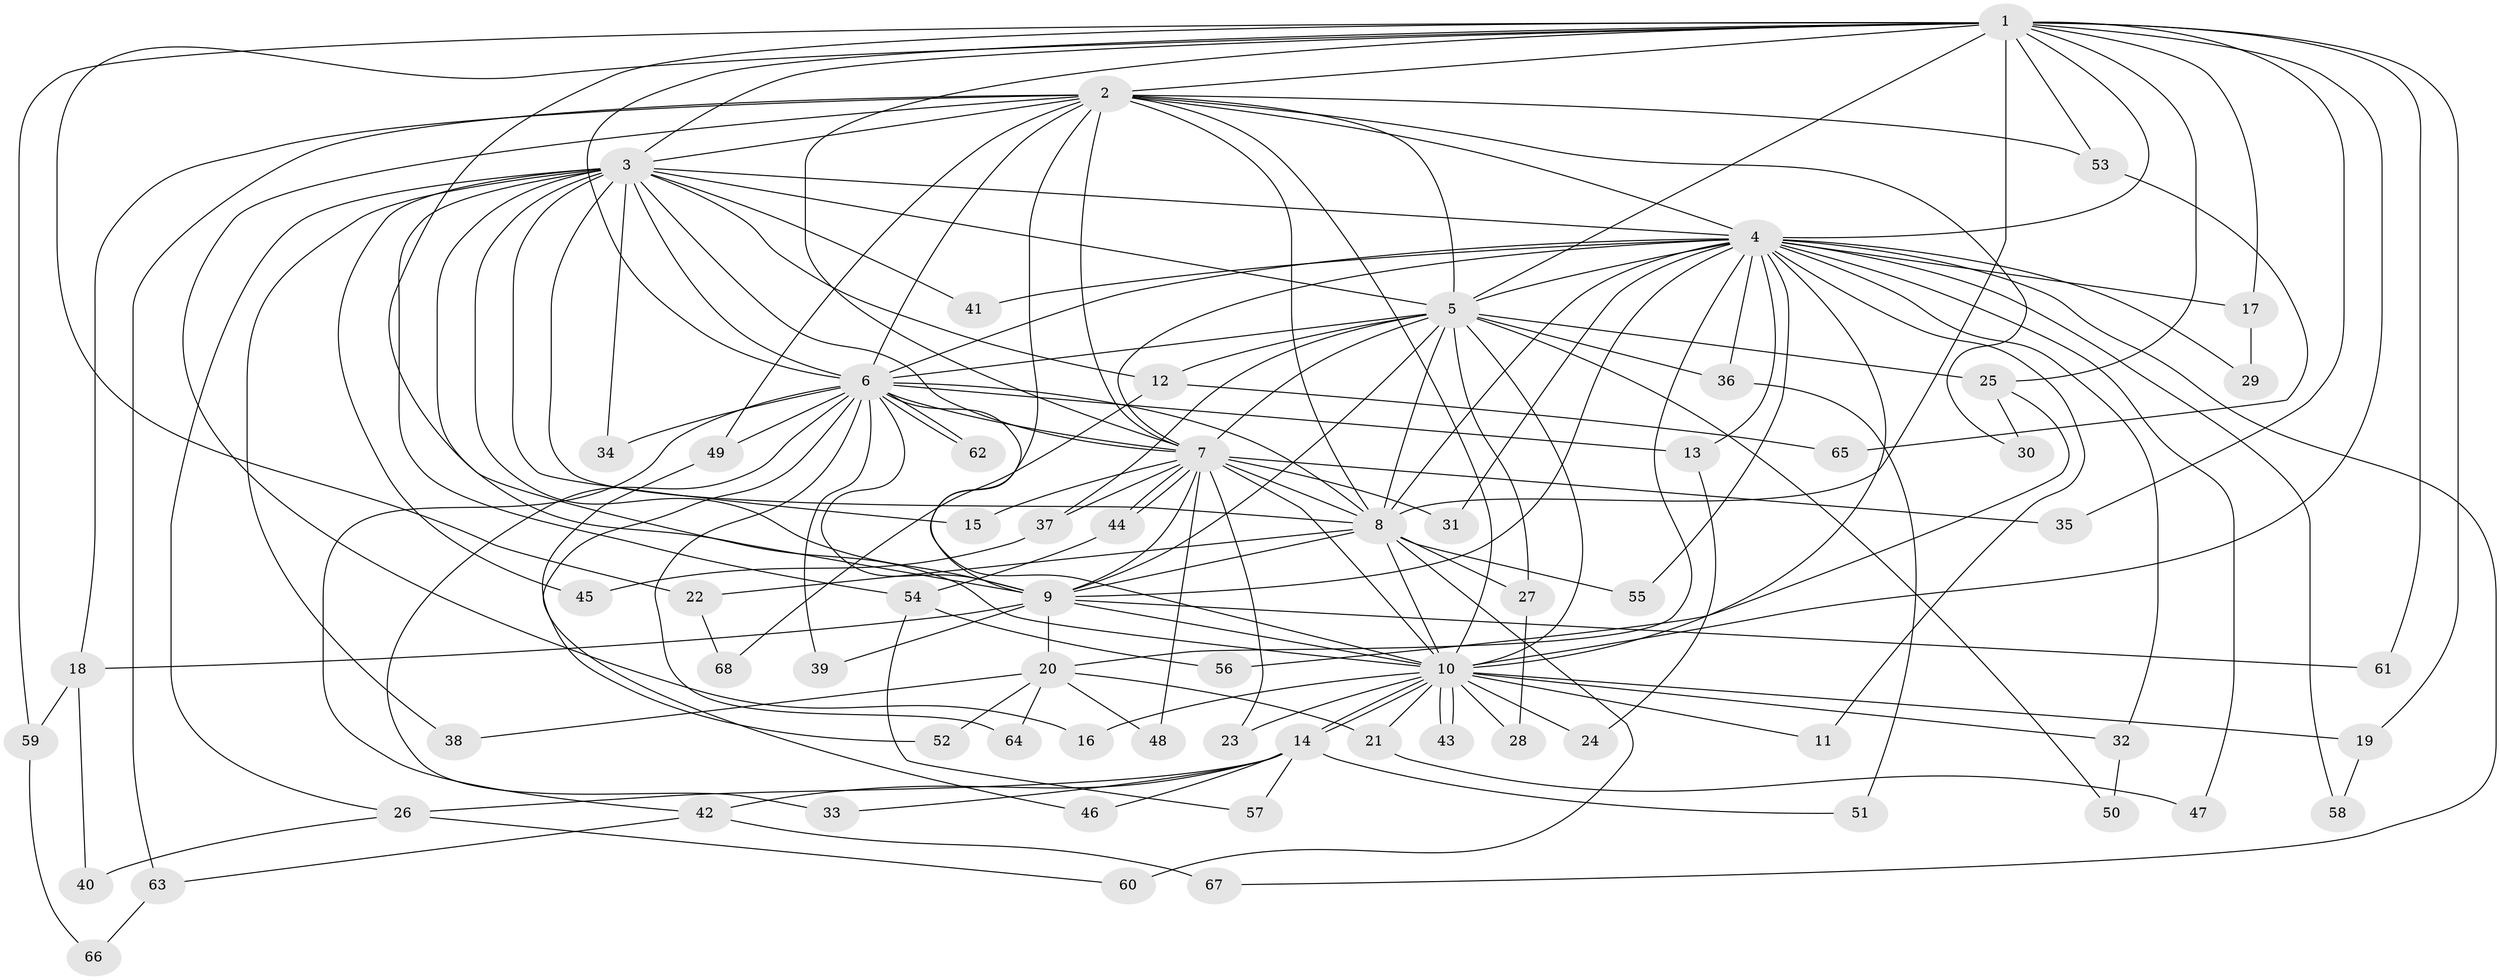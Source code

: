 // Generated by graph-tools (version 1.1) at 2025/25/03/09/25 03:25:44]
// undirected, 68 vertices, 161 edges
graph export_dot {
graph [start="1"]
  node [color=gray90,style=filled];
  1;
  2;
  3;
  4;
  5;
  6;
  7;
  8;
  9;
  10;
  11;
  12;
  13;
  14;
  15;
  16;
  17;
  18;
  19;
  20;
  21;
  22;
  23;
  24;
  25;
  26;
  27;
  28;
  29;
  30;
  31;
  32;
  33;
  34;
  35;
  36;
  37;
  38;
  39;
  40;
  41;
  42;
  43;
  44;
  45;
  46;
  47;
  48;
  49;
  50;
  51;
  52;
  53;
  54;
  55;
  56;
  57;
  58;
  59;
  60;
  61;
  62;
  63;
  64;
  65;
  66;
  67;
  68;
  1 -- 2;
  1 -- 3;
  1 -- 4;
  1 -- 5;
  1 -- 6;
  1 -- 7;
  1 -- 8;
  1 -- 9;
  1 -- 10;
  1 -- 17;
  1 -- 19;
  1 -- 22;
  1 -- 25;
  1 -- 35;
  1 -- 53;
  1 -- 59;
  1 -- 61;
  2 -- 3;
  2 -- 4;
  2 -- 5;
  2 -- 6;
  2 -- 7;
  2 -- 8;
  2 -- 9;
  2 -- 10;
  2 -- 16;
  2 -- 18;
  2 -- 30;
  2 -- 49;
  2 -- 53;
  2 -- 63;
  3 -- 4;
  3 -- 5;
  3 -- 6;
  3 -- 7;
  3 -- 8;
  3 -- 9;
  3 -- 10;
  3 -- 12;
  3 -- 15;
  3 -- 26;
  3 -- 34;
  3 -- 38;
  3 -- 41;
  3 -- 45;
  3 -- 54;
  4 -- 5;
  4 -- 6;
  4 -- 7;
  4 -- 8;
  4 -- 9;
  4 -- 10;
  4 -- 11;
  4 -- 13;
  4 -- 17;
  4 -- 20;
  4 -- 29;
  4 -- 31;
  4 -- 32;
  4 -- 36;
  4 -- 41;
  4 -- 47;
  4 -- 55;
  4 -- 58;
  4 -- 67;
  5 -- 6;
  5 -- 7;
  5 -- 8;
  5 -- 9;
  5 -- 10;
  5 -- 12;
  5 -- 25;
  5 -- 27;
  5 -- 36;
  5 -- 37;
  5 -- 50;
  6 -- 7;
  6 -- 8;
  6 -- 9;
  6 -- 10;
  6 -- 13;
  6 -- 33;
  6 -- 34;
  6 -- 39;
  6 -- 42;
  6 -- 46;
  6 -- 49;
  6 -- 62;
  6 -- 62;
  6 -- 64;
  7 -- 8;
  7 -- 9;
  7 -- 10;
  7 -- 15;
  7 -- 23;
  7 -- 31;
  7 -- 35;
  7 -- 37;
  7 -- 44;
  7 -- 44;
  7 -- 48;
  8 -- 9;
  8 -- 10;
  8 -- 22;
  8 -- 27;
  8 -- 55;
  8 -- 60;
  9 -- 10;
  9 -- 18;
  9 -- 20;
  9 -- 39;
  9 -- 61;
  10 -- 11;
  10 -- 14;
  10 -- 14;
  10 -- 16;
  10 -- 19;
  10 -- 21;
  10 -- 23;
  10 -- 24;
  10 -- 28;
  10 -- 32;
  10 -- 43;
  10 -- 43;
  12 -- 65;
  12 -- 68;
  13 -- 24;
  14 -- 26;
  14 -- 33;
  14 -- 42;
  14 -- 46;
  14 -- 51;
  14 -- 57;
  17 -- 29;
  18 -- 40;
  18 -- 59;
  19 -- 58;
  20 -- 21;
  20 -- 38;
  20 -- 48;
  20 -- 52;
  20 -- 64;
  21 -- 47;
  22 -- 68;
  25 -- 30;
  25 -- 56;
  26 -- 40;
  26 -- 60;
  27 -- 28;
  32 -- 50;
  36 -- 51;
  37 -- 45;
  42 -- 63;
  42 -- 67;
  44 -- 54;
  49 -- 52;
  53 -- 65;
  54 -- 56;
  54 -- 57;
  59 -- 66;
  63 -- 66;
}
